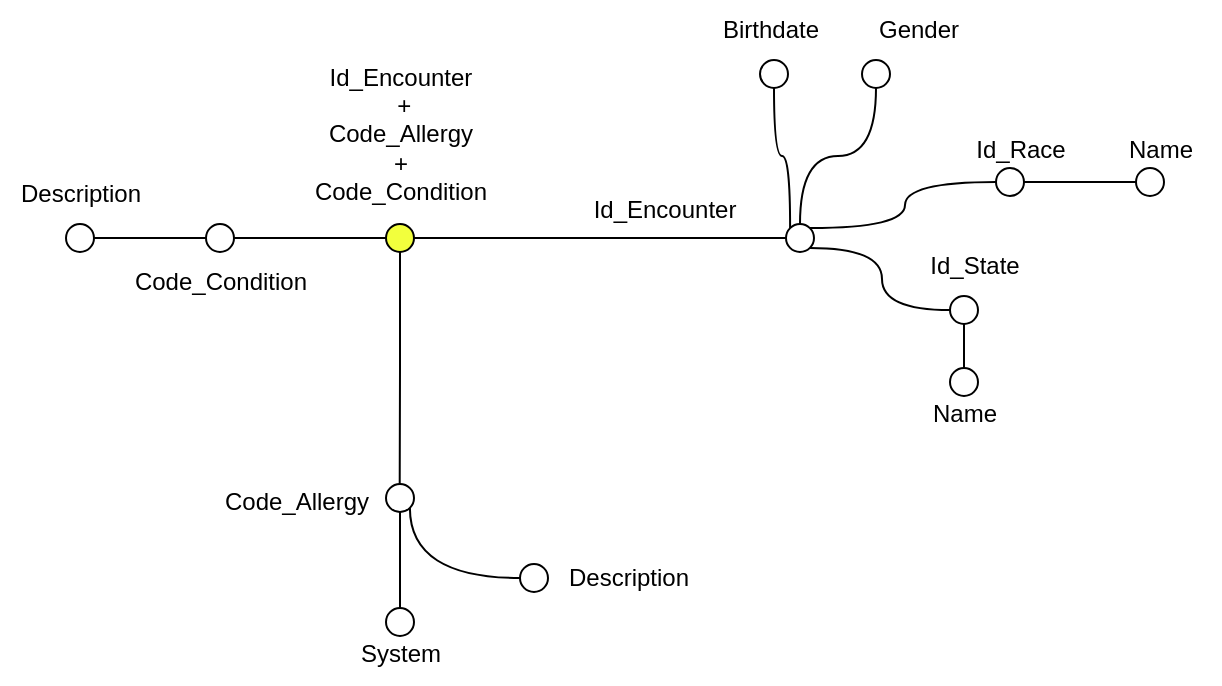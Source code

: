 <mxfile version="27.0.6">
  <diagram name="Pagina-1" id="Fd_l0fYx-xOqzHl4bcG_">
    <mxGraphModel dx="946" dy="644" grid="1" gridSize="10" guides="1" tooltips="1" connect="1" arrows="1" fold="1" page="1" pageScale="1" pageWidth="827" pageHeight="1169" math="0" shadow="0">
      <root>
        <mxCell id="0" />
        <mxCell id="1" parent="0" />
        <mxCell id="3K-2A1dZUqmagTowbsIZ-1" value="" style="edgeStyle=orthogonalEdgeStyle;rounded=0;orthogonalLoop=1;jettySize=auto;html=1;endArrow=none;startFill=0;" edge="1" parent="1" source="3K-2A1dZUqmagTowbsIZ-2" target="3K-2A1dZUqmagTowbsIZ-6">
          <mxGeometry relative="1" as="geometry" />
        </mxCell>
        <mxCell id="3K-2A1dZUqmagTowbsIZ-2" value="" style="ellipse;whiteSpace=wrap;html=1;aspect=fixed;fillColor=#F2FF3D;" vertex="1" parent="1">
          <mxGeometry x="293" y="842" width="14" height="14" as="geometry" />
        </mxCell>
        <mxCell id="3K-2A1dZUqmagTowbsIZ-3" value="Id_Encounter&lt;div&gt;&amp;nbsp;+&lt;div&gt;Code_Allergy&lt;/div&gt;&lt;div&gt;&lt;span style=&quot;background-color: transparent; color: light-dark(rgb(0, 0, 0), rgb(255, 255, 255));&quot;&gt;+&lt;/span&gt;&lt;/div&gt;&lt;div&gt;Code_Condition&lt;/div&gt;&lt;/div&gt;" style="text;html=1;align=center;verticalAlign=middle;resizable=0;points=[];autosize=1;strokeColor=none;fillColor=none;" vertex="1" parent="1">
          <mxGeometry x="245" y="752" width="110" height="90" as="geometry" />
        </mxCell>
        <mxCell id="3K-2A1dZUqmagTowbsIZ-4" style="edgeStyle=orthogonalEdgeStyle;rounded=0;orthogonalLoop=1;jettySize=auto;html=1;exitX=1;exitY=0;exitDx=0;exitDy=0;entryX=0;entryY=0.5;entryDx=0;entryDy=0;curved=1;endArrow=none;startFill=0;" edge="1" parent="1" source="3K-2A1dZUqmagTowbsIZ-6" target="3K-2A1dZUqmagTowbsIZ-29">
          <mxGeometry relative="1" as="geometry" />
        </mxCell>
        <mxCell id="3K-2A1dZUqmagTowbsIZ-5" style="edgeStyle=orthogonalEdgeStyle;rounded=0;orthogonalLoop=1;jettySize=auto;html=1;exitX=0.5;exitY=0;exitDx=0;exitDy=0;entryX=0.5;entryY=1;entryDx=0;entryDy=0;curved=1;endArrow=none;startFill=0;" edge="1" parent="1" source="3K-2A1dZUqmagTowbsIZ-6" target="3K-2A1dZUqmagTowbsIZ-26">
          <mxGeometry relative="1" as="geometry" />
        </mxCell>
        <mxCell id="3K-2A1dZUqmagTowbsIZ-6" value="" style="ellipse;whiteSpace=wrap;html=1;aspect=fixed;fillColor=#FFFFFF;" vertex="1" parent="1">
          <mxGeometry x="493" y="842" width="14" height="14" as="geometry" />
        </mxCell>
        <mxCell id="3K-2A1dZUqmagTowbsIZ-7" style="edgeStyle=orthogonalEdgeStyle;rounded=0;orthogonalLoop=1;jettySize=auto;html=1;exitX=1;exitY=0.5;exitDx=0;exitDy=0;entryX=0;entryY=0.5;entryDx=0;entryDy=0;endArrow=none;startFill=0;" edge="1" parent="1" source="3K-2A1dZUqmagTowbsIZ-8" target="3K-2A1dZUqmagTowbsIZ-2">
          <mxGeometry relative="1" as="geometry" />
        </mxCell>
        <mxCell id="3K-2A1dZUqmagTowbsIZ-8" value="" style="ellipse;whiteSpace=wrap;html=1;aspect=fixed;fillColor=#FFFFFF;" vertex="1" parent="1">
          <mxGeometry x="203" y="842" width="14" height="14" as="geometry" />
        </mxCell>
        <mxCell id="3K-2A1dZUqmagTowbsIZ-9" style="edgeStyle=orthogonalEdgeStyle;rounded=0;orthogonalLoop=1;jettySize=auto;html=1;exitX=0.5;exitY=1;exitDx=0;exitDy=0;entryX=0.5;entryY=0;entryDx=0;entryDy=0;endArrow=none;startFill=0;" edge="1" parent="1" source="3K-2A1dZUqmagTowbsIZ-10" target="3K-2A1dZUqmagTowbsIZ-33">
          <mxGeometry relative="1" as="geometry" />
        </mxCell>
        <mxCell id="3K-2A1dZUqmagTowbsIZ-10" value="" style="ellipse;whiteSpace=wrap;html=1;aspect=fixed;fillColor=#FFFFFF;" vertex="1" parent="1">
          <mxGeometry x="293" y="972" width="14" height="14" as="geometry" />
        </mxCell>
        <mxCell id="3K-2A1dZUqmagTowbsIZ-11" style="edgeStyle=orthogonalEdgeStyle;rounded=0;orthogonalLoop=1;jettySize=auto;html=1;exitX=0.5;exitY=1;exitDx=0;exitDy=0;entryX=0.496;entryY=-0.153;entryDx=0;entryDy=0;entryPerimeter=0;endArrow=none;startFill=0;" edge="1" parent="1" source="3K-2A1dZUqmagTowbsIZ-2">
          <mxGeometry relative="1" as="geometry">
            <mxPoint x="299.91" y="858.07" as="sourcePoint" />
            <mxPoint x="299.854" y="971.928" as="targetPoint" />
          </mxGeometry>
        </mxCell>
        <mxCell id="3K-2A1dZUqmagTowbsIZ-12" value="Code_Allergy" style="text;html=1;align=center;verticalAlign=middle;resizable=0;points=[];autosize=1;strokeColor=none;fillColor=none;" vertex="1" parent="1">
          <mxGeometry x="198" y="966" width="100" height="30" as="geometry" />
        </mxCell>
        <mxCell id="3K-2A1dZUqmagTowbsIZ-13" style="edgeStyle=orthogonalEdgeStyle;rounded=0;orthogonalLoop=1;jettySize=auto;html=1;exitX=0;exitY=0.5;exitDx=0;exitDy=0;entryX=1;entryY=1;entryDx=0;entryDy=0;endArrow=none;startFill=0;curved=1;" edge="1" parent="1" source="3K-2A1dZUqmagTowbsIZ-14" target="3K-2A1dZUqmagTowbsIZ-10">
          <mxGeometry relative="1" as="geometry" />
        </mxCell>
        <mxCell id="3K-2A1dZUqmagTowbsIZ-14" value="" style="ellipse;whiteSpace=wrap;html=1;aspect=fixed;fillColor=#FFFFFF;" vertex="1" parent="1">
          <mxGeometry x="360" y="1012" width="14" height="14" as="geometry" />
        </mxCell>
        <mxCell id="3K-2A1dZUqmagTowbsIZ-15" value="Description" style="text;html=1;align=center;verticalAlign=middle;resizable=0;points=[];autosize=1;strokeColor=none;fillColor=none;" vertex="1" parent="1">
          <mxGeometry x="374" y="1004" width="80" height="30" as="geometry" />
        </mxCell>
        <mxCell id="3K-2A1dZUqmagTowbsIZ-16" value="Code_Condition" style="text;html=1;align=center;verticalAlign=middle;resizable=0;points=[];autosize=1;strokeColor=none;fillColor=none;" vertex="1" parent="1">
          <mxGeometry x="155" y="856" width="110" height="30" as="geometry" />
        </mxCell>
        <mxCell id="3K-2A1dZUqmagTowbsIZ-17" style="edgeStyle=orthogonalEdgeStyle;rounded=0;orthogonalLoop=1;jettySize=auto;html=1;entryX=0;entryY=0.5;entryDx=0;entryDy=0;endArrow=none;startFill=0;" edge="1" parent="1" source="3K-2A1dZUqmagTowbsIZ-18" target="3K-2A1dZUqmagTowbsIZ-8">
          <mxGeometry relative="1" as="geometry" />
        </mxCell>
        <mxCell id="3K-2A1dZUqmagTowbsIZ-18" value="" style="ellipse;whiteSpace=wrap;html=1;aspect=fixed;fillColor=#FFFFFF;" vertex="1" parent="1">
          <mxGeometry x="133" y="842" width="14" height="14" as="geometry" />
        </mxCell>
        <mxCell id="3K-2A1dZUqmagTowbsIZ-19" value="Description" style="text;html=1;align=center;verticalAlign=middle;resizable=0;points=[];autosize=1;strokeColor=none;fillColor=none;" vertex="1" parent="1">
          <mxGeometry x="100" y="812" width="80" height="30" as="geometry" />
        </mxCell>
        <mxCell id="3K-2A1dZUqmagTowbsIZ-20" value="Id_Encounter" style="text;html=1;align=center;verticalAlign=middle;resizable=0;points=[];autosize=1;strokeColor=none;fillColor=none;" vertex="1" parent="1">
          <mxGeometry x="387" y="820" width="90" height="30" as="geometry" />
        </mxCell>
        <mxCell id="3K-2A1dZUqmagTowbsIZ-21" value="" style="ellipse;whiteSpace=wrap;html=1;aspect=fixed;fillColor=#FFFFFF;" vertex="1" parent="1">
          <mxGeometry x="575" y="878" width="14" height="14" as="geometry" />
        </mxCell>
        <mxCell id="3K-2A1dZUqmagTowbsIZ-22" style="edgeStyle=orthogonalEdgeStyle;rounded=0;orthogonalLoop=1;jettySize=auto;html=1;entryX=0.5;entryY=1;entryDx=0;entryDy=0;endArrow=none;startFill=0;" edge="1" parent="1" source="3K-2A1dZUqmagTowbsIZ-23" target="3K-2A1dZUqmagTowbsIZ-21">
          <mxGeometry relative="1" as="geometry" />
        </mxCell>
        <mxCell id="3K-2A1dZUqmagTowbsIZ-23" value="" style="ellipse;whiteSpace=wrap;html=1;aspect=fixed;fillColor=#FFFFFF;" vertex="1" parent="1">
          <mxGeometry x="575" y="914" width="14" height="14" as="geometry" />
        </mxCell>
        <mxCell id="3K-2A1dZUqmagTowbsIZ-24" value="Name" style="text;html=1;align=center;verticalAlign=middle;resizable=0;points=[];autosize=1;strokeColor=none;fillColor=none;" vertex="1" parent="1">
          <mxGeometry x="552" y="922" width="60" height="30" as="geometry" />
        </mxCell>
        <mxCell id="3K-2A1dZUqmagTowbsIZ-25" value="Id_State" style="text;html=1;align=center;verticalAlign=middle;resizable=0;points=[];autosize=1;strokeColor=none;fillColor=none;" vertex="1" parent="1">
          <mxGeometry x="552" y="848" width="70" height="30" as="geometry" />
        </mxCell>
        <mxCell id="3K-2A1dZUqmagTowbsIZ-26" value="" style="ellipse;whiteSpace=wrap;html=1;aspect=fixed;fillColor=#FFFFFF;" vertex="1" parent="1">
          <mxGeometry x="531" y="760" width="14" height="14" as="geometry" />
        </mxCell>
        <mxCell id="3K-2A1dZUqmagTowbsIZ-27" value="Gender" style="text;html=1;align=center;verticalAlign=middle;resizable=0;points=[];autosize=1;strokeColor=none;fillColor=none;" vertex="1" parent="1">
          <mxGeometry x="529" y="730" width="60" height="30" as="geometry" />
        </mxCell>
        <mxCell id="3K-2A1dZUqmagTowbsIZ-28" style="edgeStyle=orthogonalEdgeStyle;rounded=0;orthogonalLoop=1;jettySize=auto;html=1;exitX=1;exitY=0.5;exitDx=0;exitDy=0;entryX=0;entryY=0.5;entryDx=0;entryDy=0;endArrow=none;startFill=0;" edge="1" parent="1" source="3K-2A1dZUqmagTowbsIZ-29" target="3K-2A1dZUqmagTowbsIZ-30">
          <mxGeometry relative="1" as="geometry" />
        </mxCell>
        <mxCell id="3K-2A1dZUqmagTowbsIZ-29" value="" style="ellipse;whiteSpace=wrap;html=1;aspect=fixed;fillColor=#FFFFFF;" vertex="1" parent="1">
          <mxGeometry x="598" y="814" width="14" height="14" as="geometry" />
        </mxCell>
        <mxCell id="3K-2A1dZUqmagTowbsIZ-30" value="" style="ellipse;whiteSpace=wrap;html=1;aspect=fixed;fillColor=#FFFFFF;" vertex="1" parent="1">
          <mxGeometry x="668" y="814" width="14" height="14" as="geometry" />
        </mxCell>
        <mxCell id="3K-2A1dZUqmagTowbsIZ-31" value="Id_Race" style="text;html=1;align=center;verticalAlign=middle;resizable=0;points=[];autosize=1;strokeColor=none;fillColor=none;" vertex="1" parent="1">
          <mxGeometry x="575" y="790" width="70" height="30" as="geometry" />
        </mxCell>
        <mxCell id="3K-2A1dZUqmagTowbsIZ-32" value="Name" style="text;html=1;align=center;verticalAlign=middle;resizable=0;points=[];autosize=1;strokeColor=none;fillColor=none;" vertex="1" parent="1">
          <mxGeometry x="650" y="790" width="60" height="30" as="geometry" />
        </mxCell>
        <mxCell id="3K-2A1dZUqmagTowbsIZ-33" value="" style="ellipse;whiteSpace=wrap;html=1;aspect=fixed;fillColor=#FFFFFF;" vertex="1" parent="1">
          <mxGeometry x="293" y="1034" width="14" height="14" as="geometry" />
        </mxCell>
        <mxCell id="3K-2A1dZUqmagTowbsIZ-34" value="System" style="text;html=1;align=center;verticalAlign=middle;resizable=0;points=[];autosize=1;strokeColor=none;fillColor=none;" vertex="1" parent="1">
          <mxGeometry x="270" y="1042" width="60" height="30" as="geometry" />
        </mxCell>
        <mxCell id="3K-2A1dZUqmagTowbsIZ-35" style="edgeStyle=orthogonalEdgeStyle;rounded=0;orthogonalLoop=1;jettySize=auto;html=1;exitX=1;exitY=1;exitDx=0;exitDy=0;entryX=0;entryY=0.5;entryDx=0;entryDy=0;curved=1;endArrow=none;startFill=0;" edge="1" parent="1" source="3K-2A1dZUqmagTowbsIZ-6" target="3K-2A1dZUqmagTowbsIZ-21">
          <mxGeometry relative="1" as="geometry" />
        </mxCell>
        <mxCell id="3K-2A1dZUqmagTowbsIZ-39" style="edgeStyle=orthogonalEdgeStyle;rounded=0;orthogonalLoop=1;jettySize=auto;html=1;exitX=0.5;exitY=1;exitDx=0;exitDy=0;entryX=0;entryY=0;entryDx=0;entryDy=0;curved=1;endArrow=none;startFill=0;" edge="1" parent="1" source="3K-2A1dZUqmagTowbsIZ-36" target="3K-2A1dZUqmagTowbsIZ-6">
          <mxGeometry relative="1" as="geometry" />
        </mxCell>
        <mxCell id="3K-2A1dZUqmagTowbsIZ-36" value="" style="ellipse;whiteSpace=wrap;html=1;aspect=fixed;fillColor=#FFFFFF;" vertex="1" parent="1">
          <mxGeometry x="480" y="760" width="14" height="14" as="geometry" />
        </mxCell>
        <mxCell id="3K-2A1dZUqmagTowbsIZ-37" value="&lt;div style=&quot;text-align: start;&quot;&gt;&lt;span style=&quot;background-color: transparent; font-size: 0px;&quot;&gt;&lt;font face=&quot;monospace&quot; color=&quot;rgba(0, 0, 0, 0)&quot;&gt;brrbfrjkbsdvjkbasdjkv bask&lt;/font&gt;&lt;/span&gt;&lt;/div&gt;" style="text;html=1;align=center;verticalAlign=middle;resizable=0;points=[];autosize=1;strokeColor=none;fillColor=none;" vertex="1" parent="1">
          <mxGeometry x="475" y="730" width="20" height="30" as="geometry" />
        </mxCell>
        <mxCell id="3K-2A1dZUqmagTowbsIZ-40" value="Birthdate" style="text;html=1;align=center;verticalAlign=middle;resizable=0;points=[];autosize=1;strokeColor=none;fillColor=none;" vertex="1" parent="1">
          <mxGeometry x="450" y="730" width="70" height="30" as="geometry" />
        </mxCell>
      </root>
    </mxGraphModel>
  </diagram>
</mxfile>
